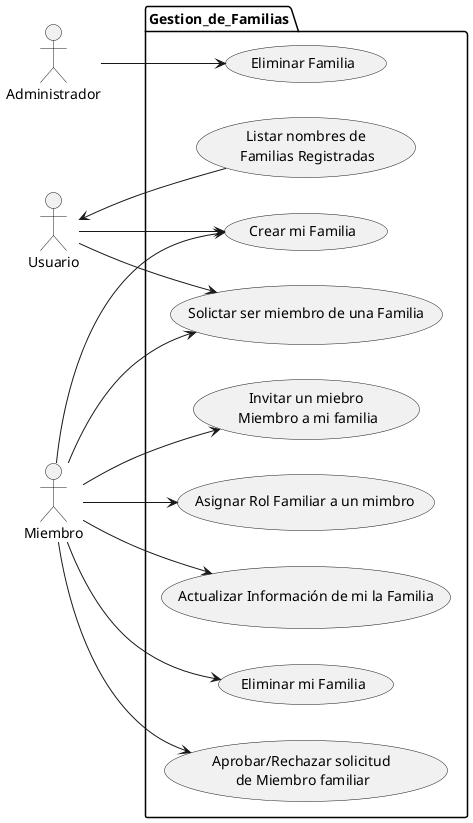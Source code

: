 @startuml
left to right direction

actor Usuario as User
actor Administrador as Admin
actor Miembro as Miembro

package Gestion_de_Familias {
    User --> (Crear mi Familia)
    User --> (Solictar ser miembro de una Familia)
    Miembro --> (Solictar ser miembro de una Familia)
    Miembro  --> (Crear mi Familia)
    Miembro --> (Actualizar Información de mi la Familia)
    Miembro --> (Eliminar mi Familia)
    Admin --> (Eliminar Familia)
    Miembro --> (Invitar un miebro\n Miembro a mi familia)
    Miembro --> (Asignar Rol Familiar a un mimbro)
    User <-- (Listar nombres de\n Familias Registradas)
    Miembro --> (Aprobar/Rechazar solicitud \nde Miembro familiar)
}
@enduml
